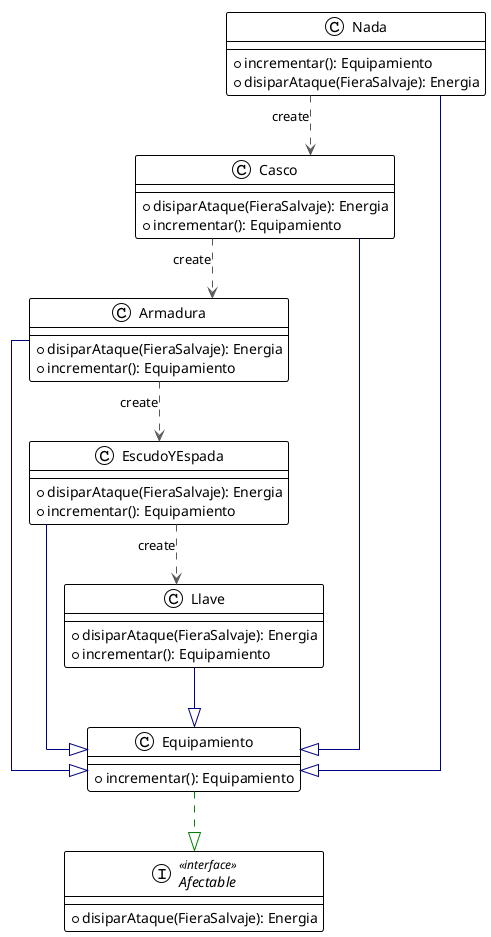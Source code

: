 @startuml

!theme plain
top to bottom direction
skinparam linetype ortho

interface Afectable << interface >> {
  + disiparAtaque(FieraSalvaje): Energia
}
class Armadura {
  + disiparAtaque(FieraSalvaje): Energia
  + incrementar(): Equipamiento
}
class Casco {
  + disiparAtaque(FieraSalvaje): Energia
  + incrementar(): Equipamiento
}
class Equipamiento {
  + incrementar(): Equipamiento
}
class EscudoYEspada {
  + disiparAtaque(FieraSalvaje): Energia
  + incrementar(): Equipamiento
}
class Llave {
  + disiparAtaque(FieraSalvaje): Energia
  + incrementar(): Equipamiento
}
class Nada {
  + incrementar(): Equipamiento
  + disiparAtaque(FieraSalvaje): Energia
}

Armadura       -[#000082,plain]-^  Equipamiento  
Armadura       -[#595959,dashed]->  EscudoYEspada : "«create»"
Casco          -[#595959,dashed]->  Armadura      : "«create»"
Casco          -[#000082,plain]-^  Equipamiento  
Equipamiento   -[#008200,dashed]-^  Afectable     
EscudoYEspada  -[#000082,plain]-^  Equipamiento  
EscudoYEspada  -[#595959,dashed]->  Llave         : "«create»"
Llave          -[#000082,plain]-^  Equipamiento  
Nada           -[#595959,dashed]->  Casco         : "«create»"
Nada           -[#000082,plain]-^  Equipamiento  
@enduml
